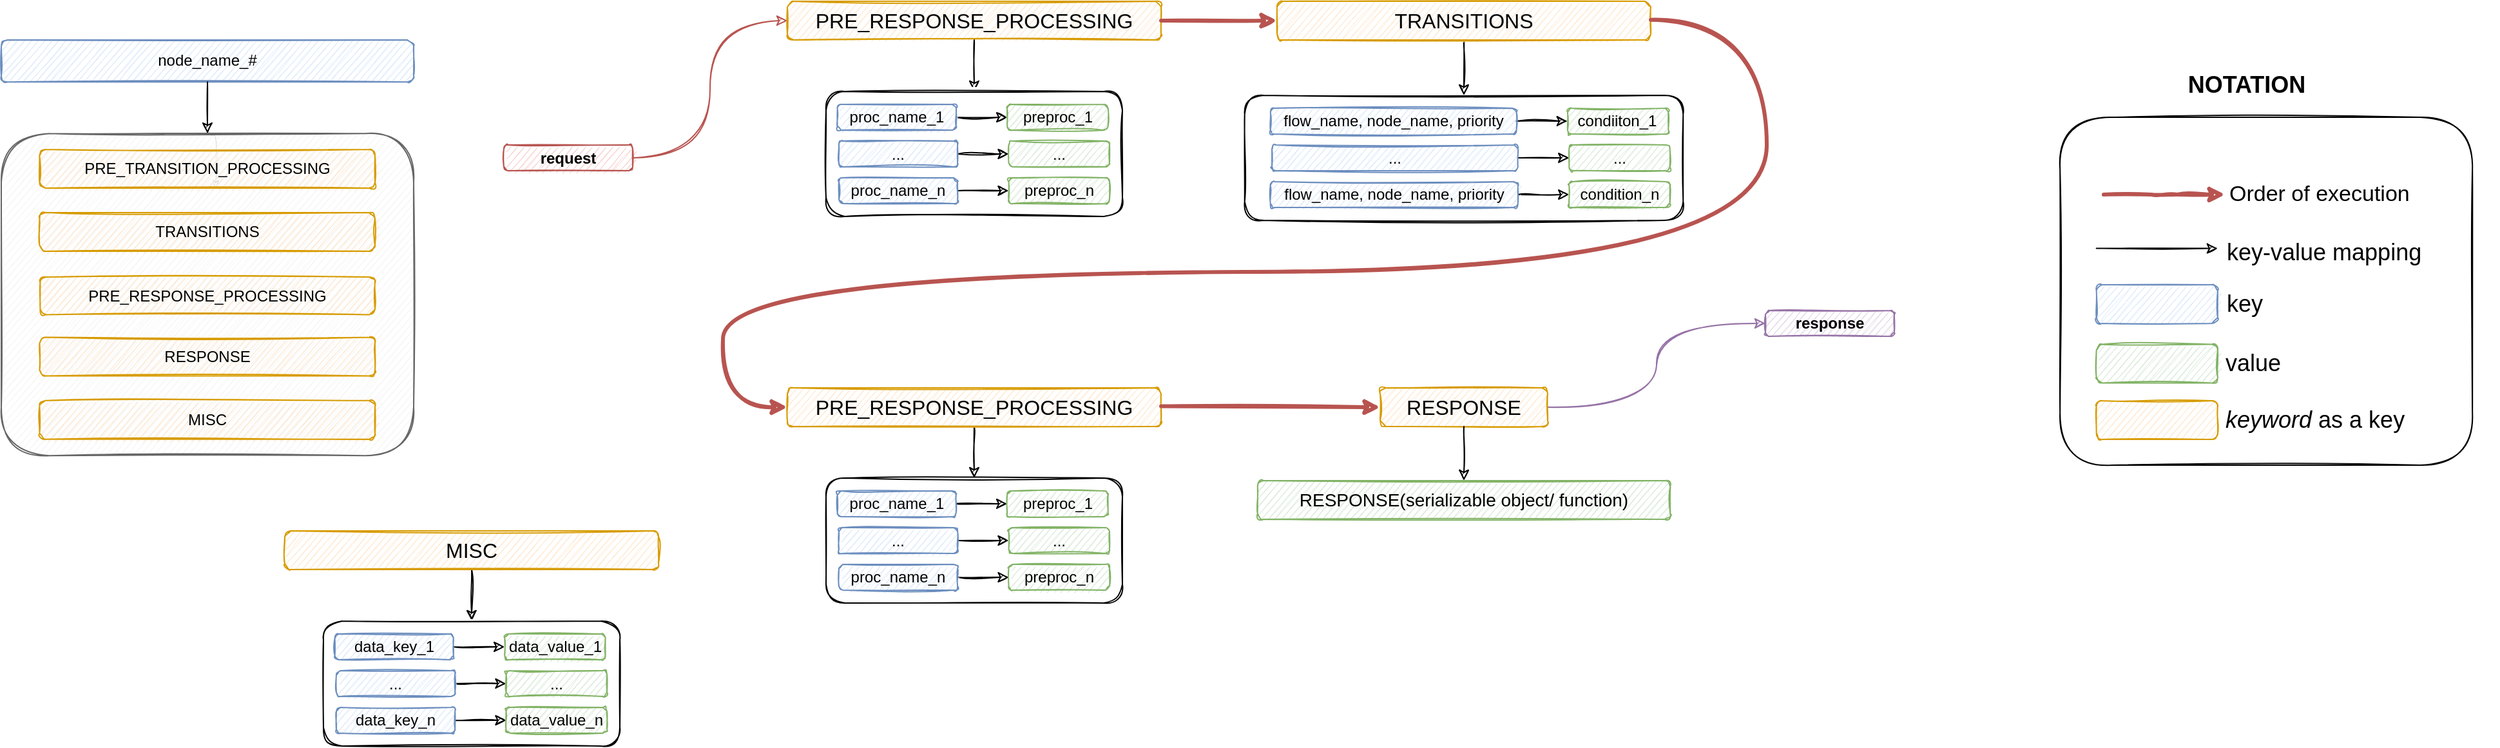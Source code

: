 <mxfile scale="20" border="0"><diagram id="HFAsL0I6LCAgYa6SBF7S" name="Page-1"><mxGraphModel dx="5932" dy="-2427" grid="1" gridSize="10" guides="1" tooltips="1" connect="1" arrows="1" fold="1" page="1" pageScale="1" pageWidth="413" pageHeight="583" math="0" shadow="0"><root><mxCell id="0"/><mxCell id="1" parent="0"/><mxCell id="91" value="" style="rounded=1;whiteSpace=wrap;html=1;shadow=0;glass=0;sketch=1;fontSize=17;fillColor=none;gradientColor=none;" parent="1" vertex="1"><mxGeometry x="-2862.41" y="3010" width="320" height="270" as="geometry"/></mxCell><mxCell id="2" style="edgeStyle=none;sketch=1;html=1;exitX=0.5;exitY=1;exitDx=0;exitDy=0;" parent="1" source="3" target="4" edge="1"><mxGeometry relative="1" as="geometry"/></mxCell><mxCell id="3" value="&lt;font style=&quot;font-size: 16px;&quot;&gt;PRE_RESPONSE_PROCESSING&lt;/font&gt;" style="rounded=1;whiteSpace=wrap;html=1;fillColor=#ffe6cc;strokeColor=#d79b00;sketch=1;" parent="1" vertex="1"><mxGeometry x="-3850" y="3220" width="290" height="30" as="geometry"/></mxCell><mxCell id="4" value="" style="rounded=1;whiteSpace=wrap;html=1;sketch=1;" parent="1" vertex="1"><mxGeometry x="-3820" y="3290" width="230" height="97" as="geometry"/></mxCell><mxCell id="5" style="edgeStyle=none;sketch=1;html=1;exitX=1;exitY=0.5;exitDx=0;exitDy=0;entryX=0;entryY=0.5;entryDx=0;entryDy=0;" parent="1" source="6" target="7" edge="1"><mxGeometry relative="1" as="geometry"/></mxCell><mxCell id="6" value="proc_name_1" style="rounded=1;whiteSpace=wrap;html=1;fillColor=#dae8fc;strokeColor=#6c8ebf;sketch=1;" parent="1" vertex="1"><mxGeometry x="-3811.17" y="3300" width="92.07" height="20" as="geometry"/></mxCell><mxCell id="7" value="preproc_1" style="rounded=1;whiteSpace=wrap;html=1;fillColor=#d5e8d4;strokeColor=#82b366;sketch=1;" parent="1" vertex="1"><mxGeometry x="-3679.4" y="3300" width="78.23" height="20" as="geometry"/></mxCell><mxCell id="8" style="edgeStyle=none;sketch=1;html=1;exitX=1;exitY=0.5;exitDx=0;exitDy=0;entryX=0;entryY=0.5;entryDx=0;entryDy=0;" parent="1" source="9" target="10" edge="1"><mxGeometry relative="1" as="geometry"/></mxCell><mxCell id="9" value="..." style="rounded=1;whiteSpace=wrap;html=1;fillColor=#dae8fc;strokeColor=#6c8ebf;sketch=1;" parent="1" vertex="1"><mxGeometry x="-3810" y="3328.5" width="92.07" height="20" as="geometry"/></mxCell><mxCell id="10" value="..." style="rounded=1;whiteSpace=wrap;html=1;fillColor=#d5e8d4;strokeColor=#82b366;sketch=1;" parent="1" vertex="1"><mxGeometry x="-3678.23" y="3328.5" width="78.23" height="20" as="geometry"/></mxCell><mxCell id="11" style="edgeStyle=none;sketch=1;html=1;exitX=1;exitY=0.5;exitDx=0;exitDy=0;entryX=0;entryY=0.5;entryDx=0;entryDy=0;" parent="1" source="12" target="13" edge="1"><mxGeometry relative="1" as="geometry"/></mxCell><mxCell id="12" value="proc_name_n" style="rounded=1;whiteSpace=wrap;html=1;fillColor=#dae8fc;strokeColor=#6c8ebf;sketch=1;" parent="1" vertex="1"><mxGeometry x="-3810" y="3357" width="92.07" height="20" as="geometry"/></mxCell><mxCell id="13" value="preproc_n" style="rounded=1;whiteSpace=wrap;html=1;fillColor=#d5e8d4;strokeColor=#82b366;sketch=1;" parent="1" vertex="1"><mxGeometry x="-3678.23" y="3357" width="78.23" height="20" as="geometry"/></mxCell><mxCell id="14" value="" style="group;sketch=1;" parent="1" connectable="0" vertex="1"><mxGeometry x="-4460" y="2950" width="320" height="322.64" as="geometry"/></mxCell><mxCell id="15" value="" style="edgeStyle=orthogonalEdgeStyle;rounded=1;jumpStyle=arc;orthogonalLoop=1;jettySize=auto;html=1;fontSize=14;endArrow=classicThin;endFill=0;targetPerimeterSpacing=6;strokeColor=#2617FF;strokeWidth=3;opacity=0;sketch=1;" parent="14" source="17" edge="1"><mxGeometry relative="1" as="geometry"><mxPoint x="166.143" y="114.8" as="targetPoint"/></mxGeometry></mxCell><mxCell id="16" value="" style="edgeStyle=orthogonalEdgeStyle;rounded=1;jumpStyle=arc;orthogonalLoop=1;jettySize=auto;html=1;fontSize=14;endArrow=classicThin;endFill=0;targetPerimeterSpacing=6;strokeColor=#000000;strokeWidth=0;sketch=1;" parent="14" source="17" edge="1"><mxGeometry relative="1" as="geometry"><mxPoint x="166.143" y="114.8" as="targetPoint"/></mxGeometry></mxCell><mxCell id="17" value="node_name_&lt;span&gt;#&lt;/span&gt;" style="rounded=1;whiteSpace=wrap;html=1;fillColor=#dae8fc;strokeColor=#6c8ebf;shadow=0;glass=0;sketch=1;" parent="14" vertex="1"><mxGeometry width="320" height="32.64" as="geometry"/></mxCell><mxCell id="18" value="" style="endArrow=classic;html=1;rounded=1;fontSize=17;targetPerimeterSpacing=6;strokeColor=#000000;strokeWidth=1;jumpStyle=arc;exitX=0.5;exitY=1;exitDx=0;exitDy=0;entryX=0.5;entryY=0;entryDx=0;entryDy=0;sketch=1;" parent="14" source="17" target="19" edge="1"><mxGeometry width="50" height="50" relative="1" as="geometry"><mxPoint x="230" y="82.64" as="sourcePoint"/><mxPoint x="280" y="32.64" as="targetPoint"/></mxGeometry></mxCell><mxCell id="19" value="" style="rounded=1;whiteSpace=wrap;html=1;verticalAlign=top;fillColor=#f5f5f5;strokeColor=#666666;fontColor=#333333;sketch=1;container=0;" parent="14" vertex="1"><mxGeometry y="72.64" width="320" height="250" as="geometry"/></mxCell><mxCell id="20" value="MISC" style="rounded=1;whiteSpace=wrap;html=1;fillColor=#ffe6cc;strokeColor=#d79b00;sketch=1;container=0;" parent="14" vertex="1"><mxGeometry x="29.71" y="279.93" width="260.29" height="30" as="geometry"/></mxCell><mxCell id="21" value="PRE_TRANSITION_PROCESSING" style="rounded=1;whiteSpace=wrap;html=1;fillColor=#ffe6cc;strokeColor=#d79b00;sketch=1;container=0;" parent="14" vertex="1"><mxGeometry x="29.69" y="85" width="260.31" height="30" as="geometry"/></mxCell><mxCell id="22" value="TRANSITIONS" style="rounded=1;whiteSpace=wrap;html=1;fillColor=#ffe6cc;strokeColor=#d79b00;sketch=1;container=0;" parent="14" vertex="1"><mxGeometry x="29.71" y="134" width="260.29" height="30" as="geometry"/></mxCell><mxCell id="23" value="PRE_RESPONSE_PROCESSING" style="rounded=1;whiteSpace=wrap;html=1;fillColor=#ffe6cc;strokeColor=#d79b00;sketch=1;container=0;" parent="14" vertex="1"><mxGeometry x="30.21" y="184" width="259.79" height="29.19" as="geometry"/></mxCell><mxCell id="24" value="RESPONSE" style="rounded=1;whiteSpace=wrap;html=1;fillColor=#ffe6cc;strokeColor=#d79b00;sketch=1;container=0;" parent="14" vertex="1"><mxGeometry x="29.73" y="230.75" width="260.27" height="30" as="geometry"/></mxCell><mxCell id="25" value="" style="endArrow=none;dashed=1;html=1;dashPattern=1 3;strokeWidth=2;opacity=0;sketch=1;" parent="1" edge="1"><mxGeometry width="50" height="50" relative="1" as="geometry"><mxPoint x="-3420" y="2970" as="sourcePoint"/><mxPoint x="-3370" y="2920" as="targetPoint"/></mxGeometry></mxCell><mxCell id="26" value="" style="endArrow=none;dashed=1;html=1;dashPattern=1 3;strokeWidth=2;opacity=0;sketch=1;" parent="1" edge="1"><mxGeometry width="50" height="50" relative="1" as="geometry"><mxPoint x="-3420" y="2970" as="sourcePoint"/><mxPoint x="-3370" y="2920" as="targetPoint"/></mxGeometry></mxCell><mxCell id="27" value="" style="endArrow=none;dashed=1;html=1;dashPattern=1 3;strokeWidth=2;opacity=0;sketch=1;" parent="1" edge="1"><mxGeometry width="50" height="50" relative="1" as="geometry"><mxPoint x="-3420" y="2970" as="sourcePoint"/><mxPoint x="-3370" y="2920" as="targetPoint"/></mxGeometry></mxCell><mxCell id="28" style="edgeStyle=none;sketch=1;html=1;exitX=0.5;exitY=1;exitDx=0;exitDy=0;" parent="1" source="29" target="30" edge="1"><mxGeometry relative="1" as="geometry"/></mxCell><mxCell id="29" value="&lt;font style=&quot;font-size: 16px;&quot;&gt;PRE_RESPONSE_PROCESSING&lt;/font&gt;" style="rounded=1;whiteSpace=wrap;html=1;fillColor=#ffe6cc;strokeColor=#d79b00;sketch=1;" parent="1" vertex="1"><mxGeometry x="-3850" y="2920" width="290" height="30" as="geometry"/></mxCell><mxCell id="30" value="" style="rounded=1;whiteSpace=wrap;html=1;sketch=1;" parent="1" vertex="1"><mxGeometry x="-3820" y="2990" width="230" height="97" as="geometry"/></mxCell><mxCell id="31" style="edgeStyle=none;sketch=1;html=1;exitX=1;exitY=0.5;exitDx=0;exitDy=0;entryX=0;entryY=0.5;entryDx=0;entryDy=0;" parent="1" source="32" target="33" edge="1"><mxGeometry relative="1" as="geometry"/></mxCell><mxCell id="32" value="proc_name_1" style="rounded=1;whiteSpace=wrap;html=1;fillColor=#dae8fc;strokeColor=#6c8ebf;sketch=1;" parent="1" vertex="1"><mxGeometry x="-3811.17" y="3000" width="92.07" height="20" as="geometry"/></mxCell><mxCell id="33" value="preproc_1" style="rounded=1;whiteSpace=wrap;html=1;fillColor=#d5e8d4;strokeColor=#82b366;sketch=1;" parent="1" vertex="1"><mxGeometry x="-3679.4" y="3000" width="78.23" height="20" as="geometry"/></mxCell><mxCell id="34" style="edgeStyle=none;sketch=1;html=1;exitX=1;exitY=0.5;exitDx=0;exitDy=0;entryX=0;entryY=0.5;entryDx=0;entryDy=0;" parent="1" source="35" target="36" edge="1"><mxGeometry relative="1" as="geometry"/></mxCell><mxCell id="35" value="..." style="rounded=1;whiteSpace=wrap;html=1;fillColor=#dae8fc;strokeColor=#6c8ebf;sketch=1;" parent="1" vertex="1"><mxGeometry x="-3810" y="3028.5" width="92.07" height="20" as="geometry"/></mxCell><mxCell id="36" value="..." style="rounded=1;whiteSpace=wrap;html=1;fillColor=#d5e8d4;strokeColor=#82b366;sketch=1;" parent="1" vertex="1"><mxGeometry x="-3678.23" y="3028.5" width="78.23" height="20" as="geometry"/></mxCell><mxCell id="37" style="edgeStyle=none;sketch=1;html=1;exitX=1;exitY=0.5;exitDx=0;exitDy=0;entryX=0;entryY=0.5;entryDx=0;entryDy=0;" parent="1" source="38" target="39" edge="1"><mxGeometry relative="1" as="geometry"/></mxCell><mxCell id="38" value="proc_name_n" style="rounded=1;whiteSpace=wrap;html=1;fillColor=#dae8fc;strokeColor=#6c8ebf;sketch=1;" parent="1" vertex="1"><mxGeometry x="-3810" y="3057" width="92.07" height="20" as="geometry"/></mxCell><mxCell id="39" value="preproc_n" style="rounded=1;whiteSpace=wrap;html=1;fillColor=#d5e8d4;strokeColor=#82b366;sketch=1;" parent="1" vertex="1"><mxGeometry x="-3678.23" y="3057" width="78.23" height="20" as="geometry"/></mxCell><mxCell id="40" style="edgeStyle=none;sketch=1;html=1;exitX=0.5;exitY=1;exitDx=0;exitDy=0;" parent="1" source="41" target="42" edge="1"><mxGeometry relative="1" as="geometry"/></mxCell><mxCell id="41" value="&lt;span style=&quot;font-size: 16px&quot;&gt;TRANSITIONS&lt;/span&gt;" style="rounded=1;whiteSpace=wrap;html=1;fillColor=#ffe6cc;strokeColor=#d79b00;sketch=1;" parent="1" vertex="1"><mxGeometry x="-3470" y="2920" width="290" height="30" as="geometry"/></mxCell><mxCell id="42" value="" style="rounded=1;whiteSpace=wrap;html=1;sketch=1;" parent="1" vertex="1"><mxGeometry x="-3495.15" y="2993" width="340.3" height="97" as="geometry"/></mxCell><mxCell id="43" style="edgeStyle=none;sketch=1;html=1;exitX=1;exitY=0.5;exitDx=0;exitDy=0;entryX=0;entryY=0.5;entryDx=0;entryDy=0;" parent="1" source="44" target="45" edge="1"><mxGeometry relative="1" as="geometry"/></mxCell><mxCell id="44" value="&lt;div&gt;flow_name, node_name, priority&lt;/div&gt;" style="rounded=1;whiteSpace=wrap;html=1;fillColor=#dae8fc;strokeColor=#6c8ebf;sketch=1;" parent="1" vertex="1"><mxGeometry x="-3475.15" y="3003" width="190.9" height="20" as="geometry"/></mxCell><mxCell id="45" value="condiiton_1" style="rounded=1;whiteSpace=wrap;html=1;fillColor=#d5e8d4;strokeColor=#82b366;sketch=1;" parent="1" vertex="1"><mxGeometry x="-3244.55" y="3003" width="78.23" height="20" as="geometry"/></mxCell><mxCell id="46" style="edgeStyle=none;sketch=1;html=1;exitX=1;exitY=0.5;exitDx=0;exitDy=0;entryX=0;entryY=0.5;entryDx=0;entryDy=0;" parent="1" target="47" edge="1"><mxGeometry relative="1" as="geometry"><mxPoint x="-3283.08" y="3041.5" as="sourcePoint"/></mxGeometry></mxCell><mxCell id="47" value="..." style="rounded=1;whiteSpace=wrap;html=1;fillColor=#d5e8d4;strokeColor=#82b366;sketch=1;" parent="1" vertex="1"><mxGeometry x="-3243.38" y="3031.5" width="78.23" height="20" as="geometry"/></mxCell><mxCell id="48" style="edgeStyle=none;sketch=1;html=1;exitX=1;exitY=0.5;exitDx=0;exitDy=0;entryX=0;entryY=0.5;entryDx=0;entryDy=0;" parent="1" source="49" target="50" edge="1"><mxGeometry relative="1" as="geometry"/></mxCell><mxCell id="49" value="flow_name, node_name, priority" style="rounded=1;whiteSpace=wrap;html=1;fillColor=#dae8fc;strokeColor=#6c8ebf;sketch=1;" parent="1" vertex="1"><mxGeometry x="-3475.15" y="3060" width="192.07" height="20" as="geometry"/></mxCell><mxCell id="50" value="condition_n" style="rounded=1;whiteSpace=wrap;html=1;fillColor=#d5e8d4;strokeColor=#82b366;sketch=1;" parent="1" vertex="1"><mxGeometry x="-3243.38" y="3060" width="78.23" height="20" as="geometry"/></mxCell><mxCell id="51" value="&lt;div&gt;...&lt;/div&gt;" style="rounded=1;whiteSpace=wrap;html=1;fillColor=#dae8fc;strokeColor=#6c8ebf;sketch=1;" parent="1" vertex="1"><mxGeometry x="-3473.98" y="3031.5" width="190.9" height="20" as="geometry"/></mxCell><mxCell id="52" value="" style="endArrow=classic;html=1;rounded=0;fontSize=14;exitX=1;exitY=0.5;exitDx=0;exitDy=0;entryX=0;entryY=0.5;entryDx=0;entryDy=0;strokeWidth=3;fillColor=#f8cecc;strokeColor=#b85450;sketch=1;" parent="1" source="29" target="41" edge="1"><mxGeometry width="50" height="50" relative="1" as="geometry"><mxPoint x="-3855.78" y="2485" as="sourcePoint"/><mxPoint x="-3705.15" y="2485" as="targetPoint"/></mxGeometry></mxCell><mxCell id="53" value="" style="endArrow=classic;html=1;rounded=0;fontSize=14;exitX=1;exitY=0.5;exitDx=0;exitDy=0;entryX=0;entryY=0.5;entryDx=0;entryDy=0;strokeWidth=3;fillColor=#f8cecc;strokeColor=#b85450;sketch=1;edgeStyle=orthogonalEdgeStyle;elbow=vertical;curved=1;" parent="1" target="3" edge="1"><mxGeometry width="50" height="50" relative="1" as="geometry"><mxPoint x="-3180" y="2934.33" as="sourcePoint"/><mxPoint x="-3090" y="2934.33" as="targetPoint"/><Array as="points"><mxPoint x="-3090" y="2934"/><mxPoint x="-3090" y="3130"/><mxPoint x="-3900" y="3130"/><mxPoint x="-3900" y="3235"/></Array></mxGeometry></mxCell><mxCell id="54" style="edgeStyle=orthogonalEdgeStyle;sketch=1;html=1;exitX=1;exitY=0.5;exitDx=0;exitDy=0;entryX=0;entryY=0.5;entryDx=0;entryDy=0;curved=1;fillColor=#e1d5e7;strokeColor=#9673a6;" parent="1" source="55" target="60" edge="1"><mxGeometry relative="1" as="geometry"/></mxCell><mxCell id="55" value="&lt;font style=&quot;font-size: 16px;&quot;&gt;RESPONSE&lt;/font&gt;" style="rounded=1;whiteSpace=wrap;html=1;fillColor=#ffe6cc;strokeColor=#d79b00;sketch=1;" parent="1" vertex="1"><mxGeometry x="-3390" y="3220" width="130" height="30" as="geometry"/></mxCell><mxCell id="56" value="&lt;font style=&quot;font-size: 14px&quot;&gt;RESPONSE(serializable object/ function)&lt;/font&gt;" style="rounded=1;whiteSpace=wrap;html=1;shadow=0;glass=0;sketch=1;fontSize=17;fillColor=#d5e8d4;strokeColor=#82b366;" parent="1" vertex="1"><mxGeometry x="-3485.15" y="3292" width="320.3" height="30" as="geometry"/></mxCell><mxCell id="57" value="" style="endArrow=classic;html=1;rounded=1;fontSize=17;targetPerimeterSpacing=6;strokeColor=#000000;strokeWidth=1;jumpStyle=arc;exitX=0.5;exitY=1;exitDx=0;exitDy=0;entryX=0.5;entryY=0;entryDx=0;entryDy=0;sketch=1;" parent="1" source="55" target="56" edge="1"><mxGeometry width="50" height="50" relative="1" as="geometry"><mxPoint x="-3485.15" y="3320" as="sourcePoint"/><mxPoint x="-3435.15" y="3270" as="targetPoint"/></mxGeometry></mxCell><mxCell id="58" style="edgeStyle=orthogonalEdgeStyle;curved=1;sketch=1;html=1;exitX=1;exitY=0.5;exitDx=0;exitDy=0;fillColor=#f8cecc;strokeColor=#b85450;entryX=0;entryY=0.5;entryDx=0;entryDy=0;" parent="1" source="59" target="29" edge="1"><mxGeometry relative="1" as="geometry"><mxPoint x="-3978" y="2993" as="targetPoint"/></mxGeometry></mxCell><mxCell id="59" value="&lt;b&gt;request&lt;/b&gt;" style="rounded=1;whiteSpace=wrap;html=1;fillColor=#f8cecc;strokeColor=#b85450;sketch=1;" parent="1" vertex="1"><mxGeometry x="-4070" y="3031.5" width="100" height="20" as="geometry"/></mxCell><mxCell id="60" value="&lt;b&gt;response&lt;/b&gt;" style="rounded=1;whiteSpace=wrap;html=1;fillColor=#e1d5e7;strokeColor=#9673a6;sketch=1;" parent="1" vertex="1"><mxGeometry x="-3091" y="3160" width="100" height="20" as="geometry"/></mxCell><mxCell id="61" value="" style="endArrow=classic;html=1;rounded=0;fontSize=14;exitX=1;exitY=0.5;exitDx=0;exitDy=0;strokeWidth=3;fillColor=#f8cecc;strokeColor=#b85450;sketch=1;entryX=0;entryY=0.5;entryDx=0;entryDy=0;" parent="1" target="55" edge="1"><mxGeometry width="50" height="50" relative="1" as="geometry"><mxPoint x="-3560" y="3234.29" as="sourcePoint"/><mxPoint x="-3420" y="3230" as="targetPoint"/></mxGeometry></mxCell><mxCell id="62" style="edgeStyle=none;sketch=1;html=1;exitX=0.5;exitY=1;exitDx=0;exitDy=0;" parent="1" source="63" target="64" edge="1"><mxGeometry relative="1" as="geometry"/></mxCell><mxCell id="63" value="&lt;span style=&quot;font-size: 16px&quot;&gt;MISC&lt;/span&gt;" style="rounded=1;whiteSpace=wrap;html=1;fillColor=#ffe6cc;strokeColor=#d79b00;sketch=1;" parent="1" vertex="1"><mxGeometry x="-4240" y="3331" width="290" height="30" as="geometry"/></mxCell><mxCell id="64" value="" style="rounded=1;whiteSpace=wrap;html=1;sketch=1;" parent="1" vertex="1"><mxGeometry x="-4210" y="3401" width="230" height="97" as="geometry"/></mxCell><mxCell id="65" style="edgeStyle=none;sketch=1;html=1;exitX=1;exitY=0.5;exitDx=0;exitDy=0;entryX=0;entryY=0.5;entryDx=0;entryDy=0;" parent="1" source="66" target="67" edge="1"><mxGeometry relative="1" as="geometry"/></mxCell><mxCell id="66" value="data_key_1" style="rounded=1;whiteSpace=wrap;html=1;fillColor=#dae8fc;strokeColor=#6c8ebf;sketch=1;" parent="1" vertex="1"><mxGeometry x="-4201.17" y="3411" width="92.07" height="20" as="geometry"/></mxCell><mxCell id="67" value="data_value_1" style="rounded=1;whiteSpace=wrap;html=1;fillColor=#d5e8d4;strokeColor=#82b366;sketch=1;" parent="1" vertex="1"><mxGeometry x="-4069.4" y="3411" width="78.23" height="20" as="geometry"/></mxCell><mxCell id="68" style="edgeStyle=none;sketch=1;html=1;exitX=1;exitY=0.5;exitDx=0;exitDy=0;entryX=0;entryY=0.5;entryDx=0;entryDy=0;" parent="1" source="69" target="70" edge="1"><mxGeometry relative="1" as="geometry"/></mxCell><mxCell id="69" value="..." style="rounded=1;whiteSpace=wrap;html=1;fillColor=#dae8fc;strokeColor=#6c8ebf;sketch=1;" parent="1" vertex="1"><mxGeometry x="-4200" y="3439.5" width="92.07" height="20" as="geometry"/></mxCell><mxCell id="70" value="..." style="rounded=1;whiteSpace=wrap;html=1;fillColor=#d5e8d4;strokeColor=#82b366;sketch=1;" parent="1" vertex="1"><mxGeometry x="-4068.23" y="3439.5" width="78.23" height="20" as="geometry"/></mxCell><mxCell id="71" style="edgeStyle=none;sketch=1;html=1;exitX=1;exitY=0.5;exitDx=0;exitDy=0;entryX=0;entryY=0.5;entryDx=0;entryDy=0;" parent="1" source="72" target="73" edge="1"><mxGeometry relative="1" as="geometry"/></mxCell><mxCell id="72" value="data_key_n" style="rounded=1;whiteSpace=wrap;html=1;fillColor=#dae8fc;strokeColor=#6c8ebf;sketch=1;" parent="1" vertex="1"><mxGeometry x="-4200" y="3468" width="92.07" height="20" as="geometry"/></mxCell><mxCell id="73" value="data_value_n" style="rounded=1;whiteSpace=wrap;html=1;fillColor=#d5e8d4;strokeColor=#82b366;sketch=1;" parent="1" vertex="1"><mxGeometry x="-4068.23" y="3468" width="78.23" height="20" as="geometry"/></mxCell><mxCell id="74" value="&lt;font style=&quot;font-size: 18px;&quot;&gt;&lt;b style=&quot;&quot;&gt;NOTATION&lt;/b&gt;&lt;/font&gt;" style="text;html=1;strokeColor=none;fillColor=none;align=center;verticalAlign=middle;whiteSpace=wrap;rounded=0;fontSize=16;sketch=1;" parent="1" vertex="1"><mxGeometry x="-2870" y="2970" width="305" height="30" as="geometry"/></mxCell><mxCell id="75" value="" style="endArrow=none;dashed=1;html=1;dashPattern=1 3;strokeWidth=2;rounded=1;fontSize=17;targetPerimeterSpacing=6;opacity=0;jumpStyle=arc;sketch=1;" parent="1" edge="1"><mxGeometry width="50" height="50" relative="1" as="geometry"><mxPoint x="-2594.2" y="3055" as="sourcePoint"/><mxPoint x="-2524.2" y="3085" as="targetPoint"/></mxGeometry></mxCell><mxCell id="76" value="" style="endArrow=classic;html=1;strokeWidth=1;sketch=1;" parent="1" edge="1"><mxGeometry width="50" height="50" relative="1" as="geometry"><mxPoint x="-2834.174" y="3111.8" as="sourcePoint"/><mxPoint x="-2740.056" y="3111.8" as="targetPoint"/></mxGeometry></mxCell><mxCell id="77" value="key-value mapping" style="text;html=1;align=left;verticalAlign=middle;resizable=0;points=[];autosize=1;strokeColor=none;fillColor=none;fontSize=18;sketch=1;" parent="1" vertex="1"><mxGeometry x="-2735.351" y="3100.057" width="190" height="30" as="geometry"/></mxCell><mxCell id="78" value="key" style="text;html=1;align=left;verticalAlign=middle;resizable=0;points=[];autosize=1;strokeColor=none;fillColor=none;fontSize=18;sketch=1;" parent="1" vertex="1"><mxGeometry x="-2735.35" y="3139.995" width="50" height="30" as="geometry"/></mxCell><mxCell id="79" value="value" style="text;html=1;align=left;verticalAlign=middle;resizable=0;points=[];autosize=1;strokeColor=none;fillColor=none;fontSize=18;sketch=1;" parent="1" vertex="1"><mxGeometry x="-2736.205" y="3186.214" width="60" height="30" as="geometry"/></mxCell><mxCell id="80" value="&lt;i&gt;keyword&lt;/i&gt; as a key" style="text;html=1;align=left;verticalAlign=middle;resizable=0;points=[];autosize=1;strokeColor=none;fillColor=none;fontSize=18;sketch=1;" parent="1" vertex="1"><mxGeometry x="-2736.2" y="3229.998" width="170" height="30" as="geometry"/></mxCell><mxCell id="82" value="" style="endArrow=classic;html=1;strokeColor=#b85450;fillColor=#f8cecc;strokeWidth=3;startArrow=none;sketch=1;" parent="1" edge="1"><mxGeometry width="50" height="50" relative="1" as="geometry"><mxPoint x="-2828.527" y="3070" as="sourcePoint"/><mxPoint x="-2734.409" y="3070" as="targetPoint"/><Array as="points"><mxPoint x="-2781.468" y="3070"/></Array></mxGeometry></mxCell><mxCell id="83" value="&lt;div style=&quot;font-size: 17px&quot;&gt;&lt;font style=&quot;font-size: 17px&quot;&gt;Order of execution&lt;/font&gt;&lt;/div&gt;" style="text;html=1;align=left;verticalAlign=middle;resizable=0;points=[];autosize=1;strokeColor=none;fillColor=none;fontSize=18;sketch=1;" parent="1" vertex="1"><mxGeometry x="-2733.35" y="3054.997" width="160" height="30" as="geometry"/></mxCell><mxCell id="85" value="" style="group;sketch=1;" parent="1" connectable="0" vertex="1"><mxGeometry x="-2834.18" y="3140" width="94.13" height="210" as="geometry"/></mxCell><mxCell id="86" value="" style="rounded=1;whiteSpace=wrap;html=1;fillColor=#dae8fc;strokeColor=#6c8ebf;sketch=1;" parent="85" vertex="1"><mxGeometry x="0.01" width="94.12" height="30" as="geometry"/></mxCell><mxCell id="87" value="" style="rounded=1;whiteSpace=wrap;html=1;fillColor=#d5e8d4;strokeColor=#82b366;sketch=1;" parent="85" vertex="1"><mxGeometry x="0.01" y="46.21" width="94.12" height="30" as="geometry"/></mxCell><mxCell id="88" value="" style="rounded=1;whiteSpace=wrap;html=1;fillColor=#ffe6cc;strokeColor=#d79b00;sketch=1;" parent="85" vertex="1"><mxGeometry x="0.01" y="90" width="94.12" height="30" as="geometry"/></mxCell><mxCell id="92" value="" style="endArrow=none;dashed=1;html=1;dashPattern=1 3;strokeWidth=2;opacity=0;sketch=1;" parent="1" edge="1"><mxGeometry width="50" height="50" relative="1" as="geometry"><mxPoint x="-2644.2" y="3380" as="sourcePoint"/><mxPoint x="-2564.2" y="3390" as="targetPoint"/></mxGeometry></mxCell></root></mxGraphModel></diagram></mxfile>